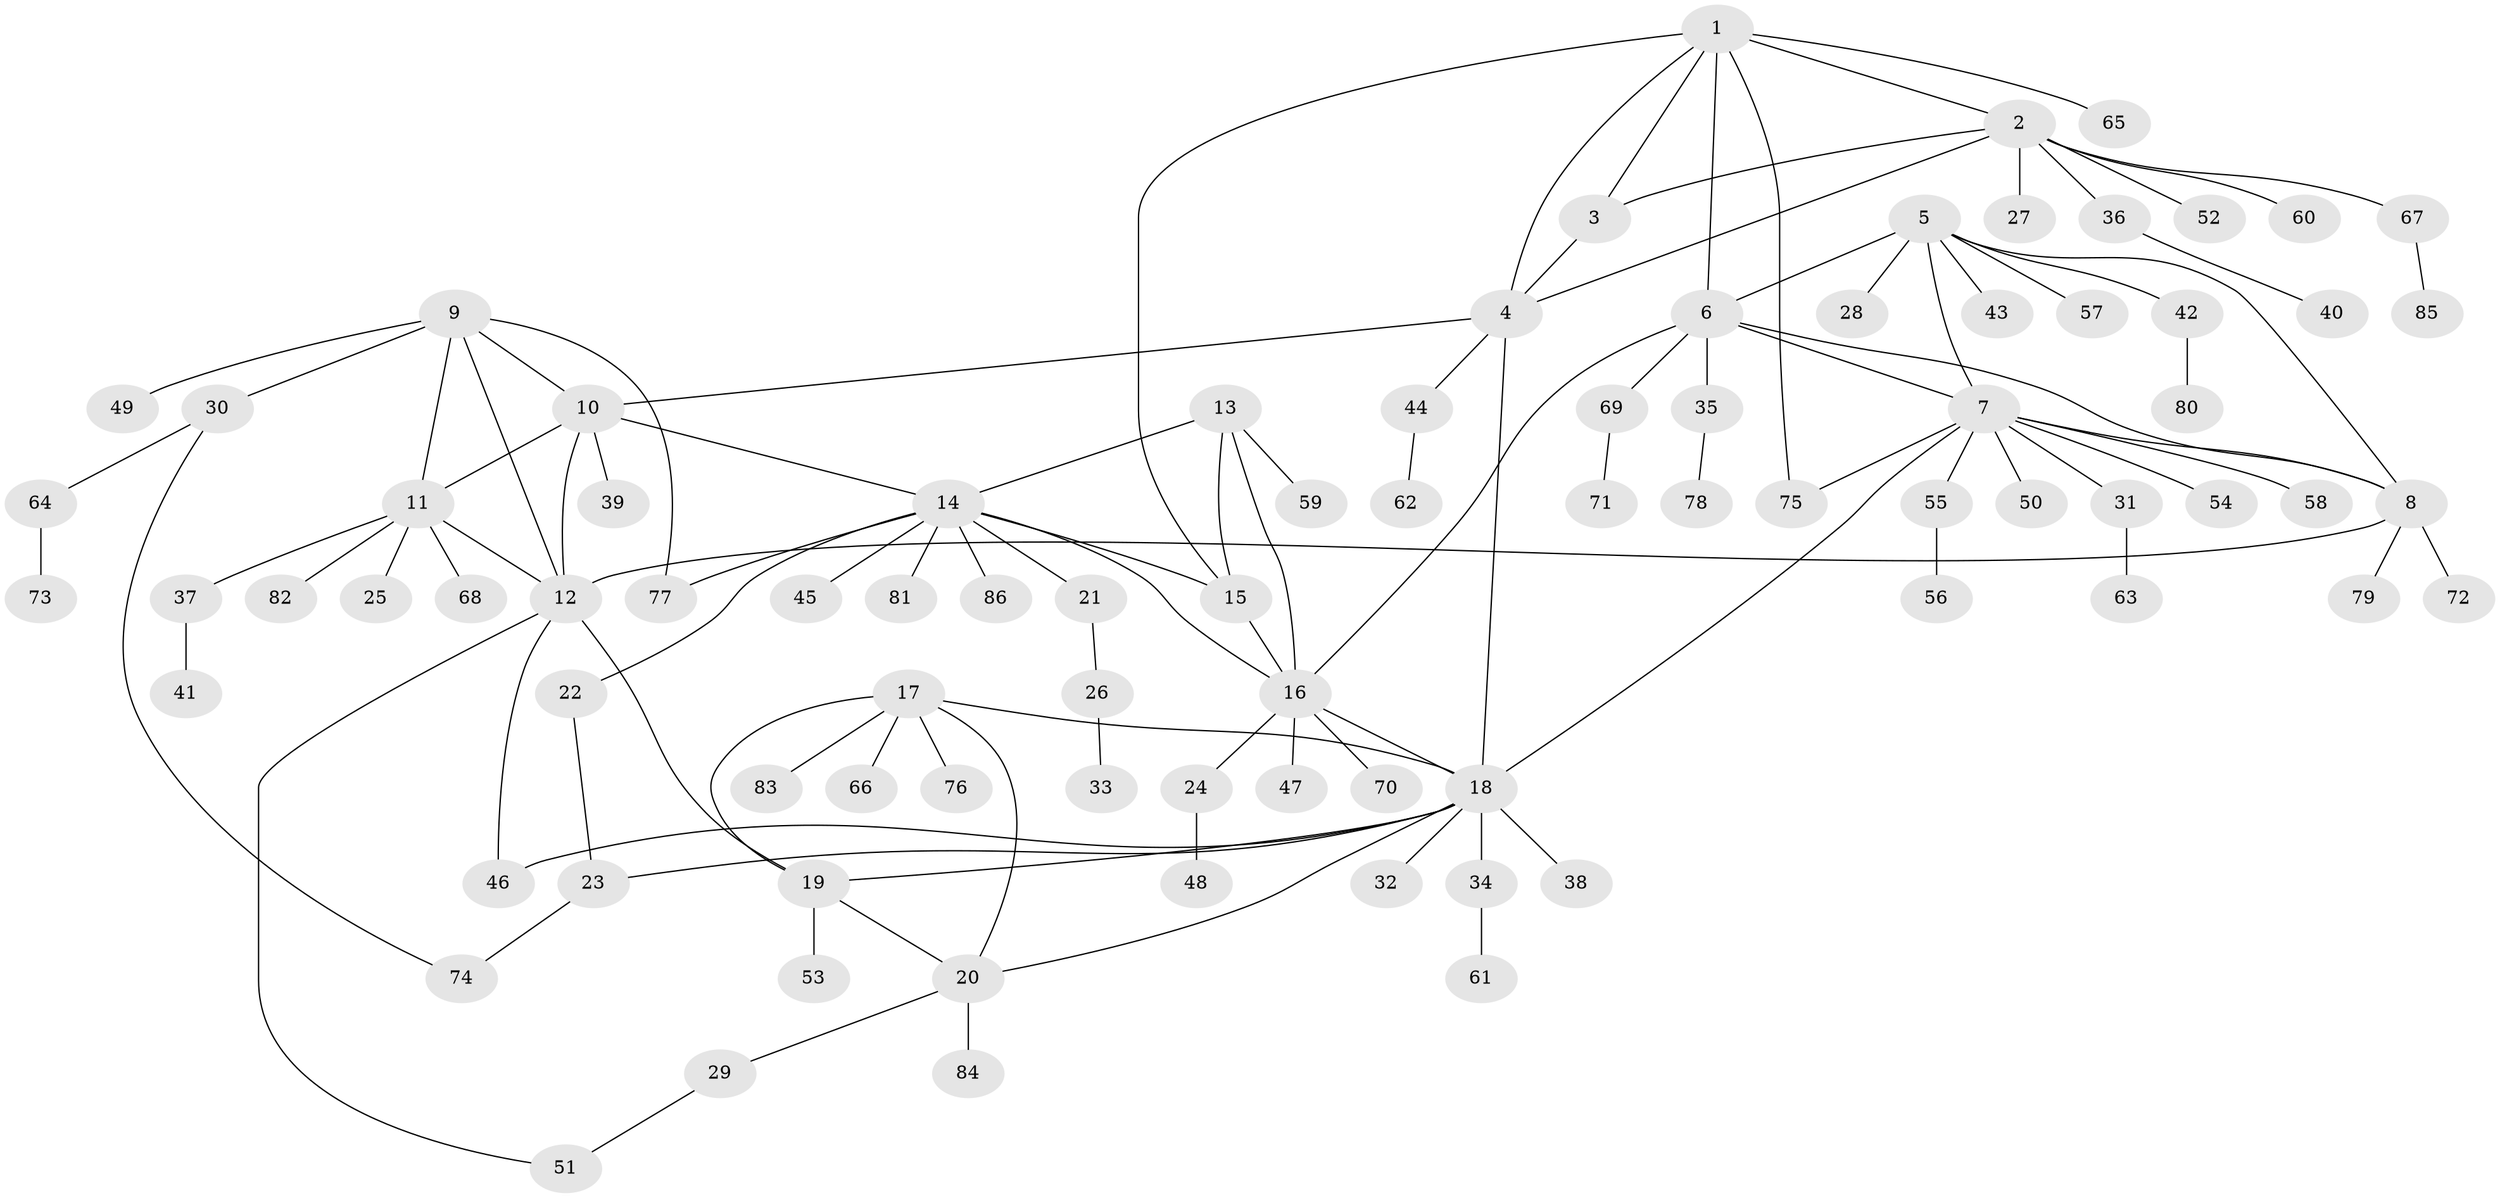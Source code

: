 // Generated by graph-tools (version 1.1) at 2025/37/03/09/25 02:37:11]
// undirected, 86 vertices, 112 edges
graph export_dot {
graph [start="1"]
  node [color=gray90,style=filled];
  1;
  2;
  3;
  4;
  5;
  6;
  7;
  8;
  9;
  10;
  11;
  12;
  13;
  14;
  15;
  16;
  17;
  18;
  19;
  20;
  21;
  22;
  23;
  24;
  25;
  26;
  27;
  28;
  29;
  30;
  31;
  32;
  33;
  34;
  35;
  36;
  37;
  38;
  39;
  40;
  41;
  42;
  43;
  44;
  45;
  46;
  47;
  48;
  49;
  50;
  51;
  52;
  53;
  54;
  55;
  56;
  57;
  58;
  59;
  60;
  61;
  62;
  63;
  64;
  65;
  66;
  67;
  68;
  69;
  70;
  71;
  72;
  73;
  74;
  75;
  76;
  77;
  78;
  79;
  80;
  81;
  82;
  83;
  84;
  85;
  86;
  1 -- 2;
  1 -- 3;
  1 -- 4;
  1 -- 6;
  1 -- 15;
  1 -- 65;
  1 -- 75;
  2 -- 3;
  2 -- 4;
  2 -- 27;
  2 -- 36;
  2 -- 52;
  2 -- 60;
  2 -- 67;
  3 -- 4;
  4 -- 10;
  4 -- 18;
  4 -- 44;
  5 -- 6;
  5 -- 7;
  5 -- 8;
  5 -- 28;
  5 -- 42;
  5 -- 43;
  5 -- 57;
  6 -- 7;
  6 -- 8;
  6 -- 16;
  6 -- 35;
  6 -- 69;
  7 -- 8;
  7 -- 18;
  7 -- 31;
  7 -- 50;
  7 -- 54;
  7 -- 55;
  7 -- 58;
  7 -- 75;
  8 -- 12;
  8 -- 72;
  8 -- 79;
  9 -- 10;
  9 -- 11;
  9 -- 12;
  9 -- 30;
  9 -- 49;
  9 -- 77;
  10 -- 11;
  10 -- 12;
  10 -- 14;
  10 -- 39;
  11 -- 12;
  11 -- 25;
  11 -- 37;
  11 -- 68;
  11 -- 82;
  12 -- 19;
  12 -- 46;
  12 -- 51;
  13 -- 14;
  13 -- 15;
  13 -- 16;
  13 -- 59;
  14 -- 15;
  14 -- 16;
  14 -- 21;
  14 -- 22;
  14 -- 45;
  14 -- 77;
  14 -- 81;
  14 -- 86;
  15 -- 16;
  16 -- 18;
  16 -- 24;
  16 -- 47;
  16 -- 70;
  17 -- 18;
  17 -- 19;
  17 -- 20;
  17 -- 66;
  17 -- 76;
  17 -- 83;
  18 -- 19;
  18 -- 20;
  18 -- 23;
  18 -- 32;
  18 -- 34;
  18 -- 38;
  18 -- 46;
  19 -- 20;
  19 -- 53;
  20 -- 29;
  20 -- 84;
  21 -- 26;
  22 -- 23;
  23 -- 74;
  24 -- 48;
  26 -- 33;
  29 -- 51;
  30 -- 64;
  30 -- 74;
  31 -- 63;
  34 -- 61;
  35 -- 78;
  36 -- 40;
  37 -- 41;
  42 -- 80;
  44 -- 62;
  55 -- 56;
  64 -- 73;
  67 -- 85;
  69 -- 71;
}
